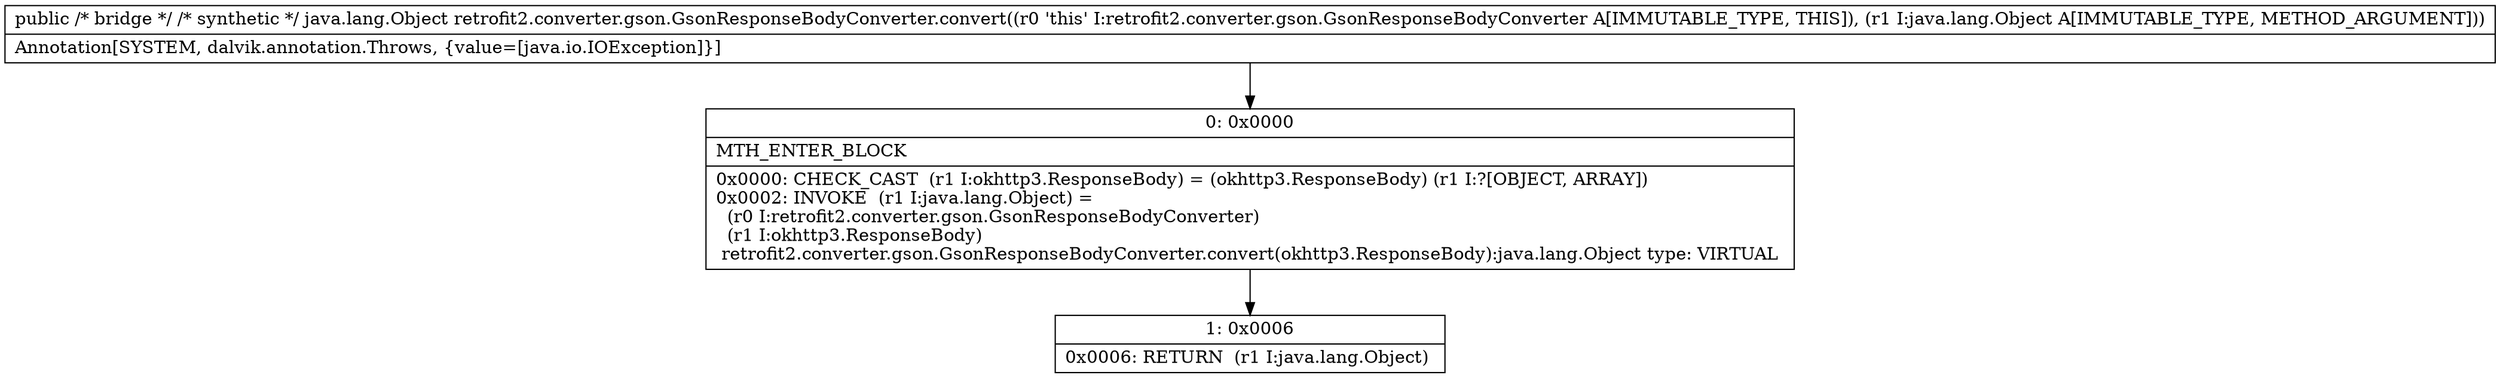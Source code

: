 digraph "CFG forretrofit2.converter.gson.GsonResponseBodyConverter.convert(Ljava\/lang\/Object;)Ljava\/lang\/Object;" {
Node_0 [shape=record,label="{0\:\ 0x0000|MTH_ENTER_BLOCK\l|0x0000: CHECK_CAST  (r1 I:okhttp3.ResponseBody) = (okhttp3.ResponseBody) (r1 I:?[OBJECT, ARRAY]) \l0x0002: INVOKE  (r1 I:java.lang.Object) = \l  (r0 I:retrofit2.converter.gson.GsonResponseBodyConverter)\l  (r1 I:okhttp3.ResponseBody)\l retrofit2.converter.gson.GsonResponseBodyConverter.convert(okhttp3.ResponseBody):java.lang.Object type: VIRTUAL \l}"];
Node_1 [shape=record,label="{1\:\ 0x0006|0x0006: RETURN  (r1 I:java.lang.Object) \l}"];
MethodNode[shape=record,label="{public \/* bridge *\/ \/* synthetic *\/ java.lang.Object retrofit2.converter.gson.GsonResponseBodyConverter.convert((r0 'this' I:retrofit2.converter.gson.GsonResponseBodyConverter A[IMMUTABLE_TYPE, THIS]), (r1 I:java.lang.Object A[IMMUTABLE_TYPE, METHOD_ARGUMENT]))  | Annotation[SYSTEM, dalvik.annotation.Throws, \{value=[java.io.IOException]\}]\l}"];
MethodNode -> Node_0;
Node_0 -> Node_1;
}

